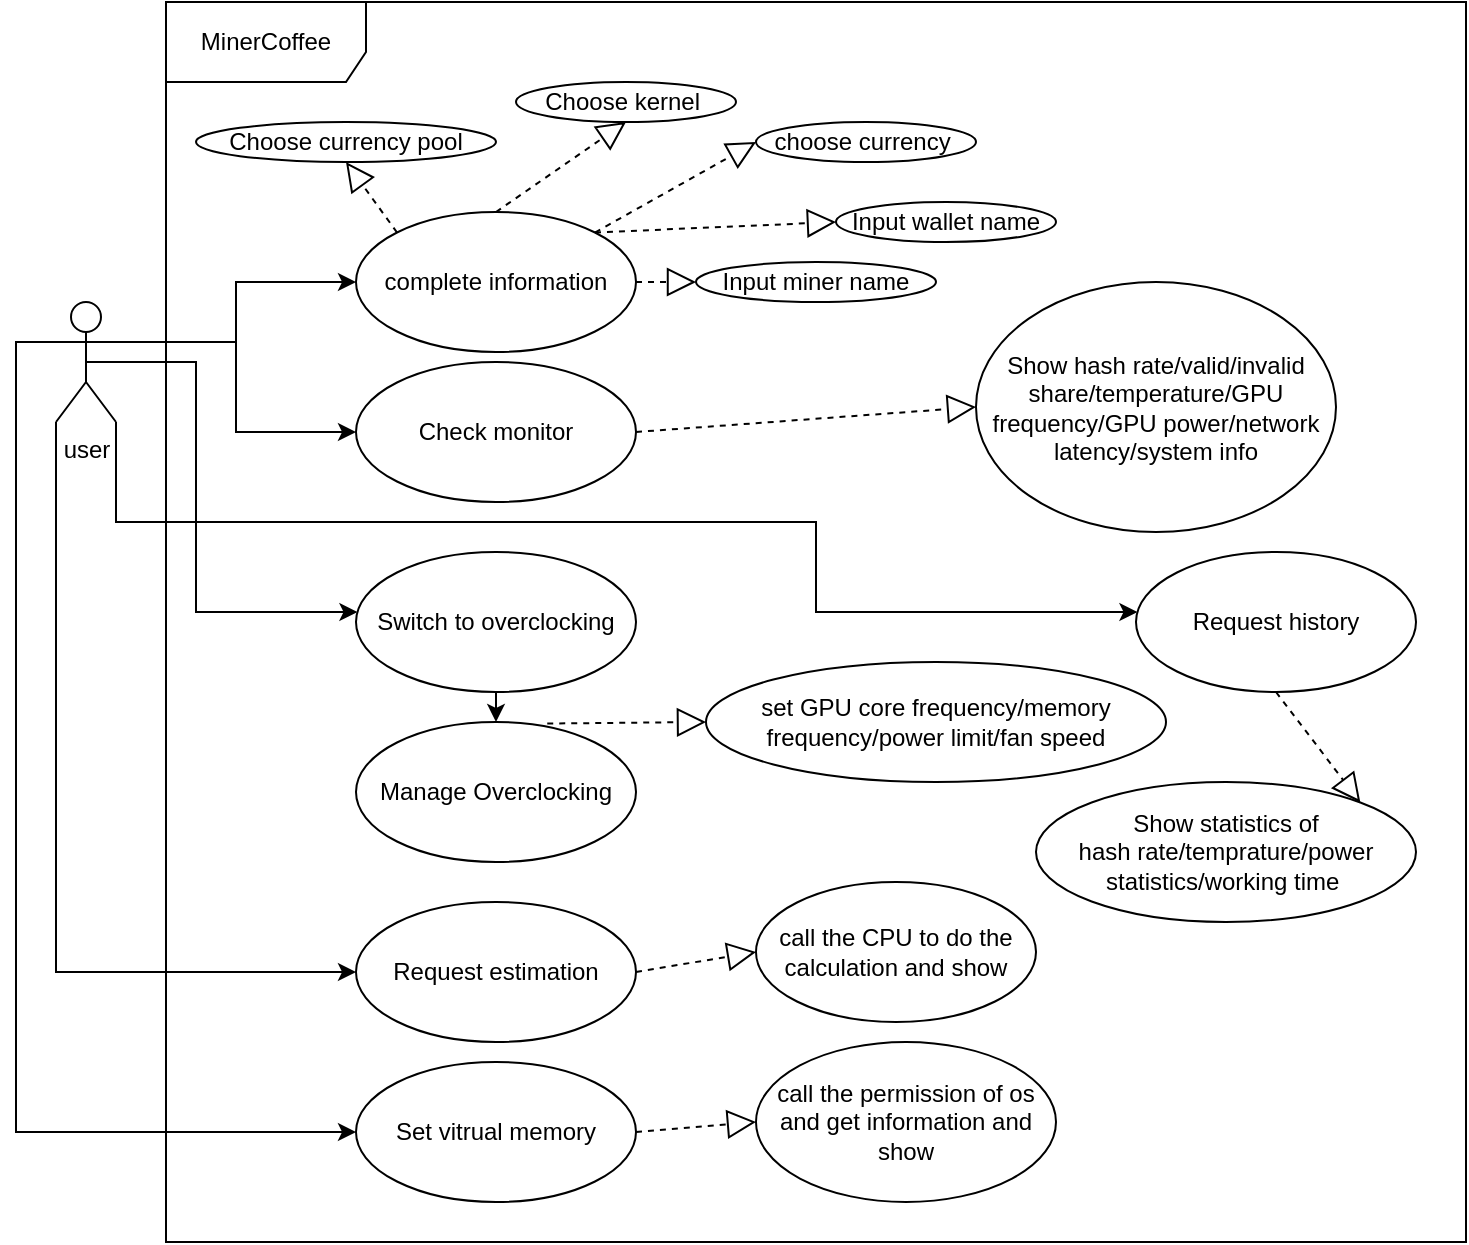 <mxfile version="14.4.7" type="device"><diagram id="Zq-D7u7zz_o8BpnSoOA7" name="Page-1"><mxGraphModel dx="2130" dy="2113" grid="1" gridSize="10" guides="1" tooltips="1" connect="1" arrows="1" fold="1" page="1" pageScale="1" pageWidth="1600" pageHeight="1200" math="0" shadow="0"><root><mxCell id="0"/><mxCell id="1" parent="0"/><mxCell id="Er7A4a0yygFD07TNyNF_-1" value="MinerCoffee" style="shape=umlFrame;whiteSpace=wrap;html=1;width=100;height=40;" vertex="1" parent="1"><mxGeometry x="205" y="-20" width="650" height="620" as="geometry"/></mxCell><mxCell id="Er7A4a0yygFD07TNyNF_-17" style="edgeStyle=orthogonalEdgeStyle;rounded=0;orthogonalLoop=1;jettySize=auto;html=1;exitX=1;exitY=0.333;exitDx=0;exitDy=0;exitPerimeter=0;" edge="1" parent="1" source="Er7A4a0yygFD07TNyNF_-2" target="Er7A4a0yygFD07TNyNF_-5"><mxGeometry relative="1" as="geometry"/></mxCell><mxCell id="Er7A4a0yygFD07TNyNF_-18" style="edgeStyle=orthogonalEdgeStyle;rounded=0;orthogonalLoop=1;jettySize=auto;html=1;exitX=1;exitY=0.333;exitDx=0;exitDy=0;exitPerimeter=0;" edge="1" parent="1" source="Er7A4a0yygFD07TNyNF_-2" target="Er7A4a0yygFD07TNyNF_-11"><mxGeometry relative="1" as="geometry"/></mxCell><mxCell id="Er7A4a0yygFD07TNyNF_-19" style="edgeStyle=orthogonalEdgeStyle;rounded=0;orthogonalLoop=1;jettySize=auto;html=1;exitX=0.5;exitY=0.5;exitDx=0;exitDy=0;exitPerimeter=0;" edge="1" parent="1" source="Er7A4a0yygFD07TNyNF_-2" target="Er7A4a0yygFD07TNyNF_-12"><mxGeometry relative="1" as="geometry"><Array as="points"><mxPoint x="220" y="160"/><mxPoint x="220" y="285"/></Array></mxGeometry></mxCell><mxCell id="Er7A4a0yygFD07TNyNF_-21" style="edgeStyle=orthogonalEdgeStyle;rounded=0;orthogonalLoop=1;jettySize=auto;html=1;exitX=0;exitY=1;exitDx=0;exitDy=0;exitPerimeter=0;entryX=0;entryY=0.5;entryDx=0;entryDy=0;" edge="1" parent="1" source="Er7A4a0yygFD07TNyNF_-2" target="Er7A4a0yygFD07TNyNF_-14"><mxGeometry relative="1" as="geometry"/></mxCell><mxCell id="Er7A4a0yygFD07TNyNF_-22" style="edgeStyle=orthogonalEdgeStyle;rounded=0;orthogonalLoop=1;jettySize=auto;html=1;exitX=0;exitY=0.333;exitDx=0;exitDy=0;exitPerimeter=0;entryX=0;entryY=0.5;entryDx=0;entryDy=0;" edge="1" parent="1" source="Er7A4a0yygFD07TNyNF_-2" target="Er7A4a0yygFD07TNyNF_-15"><mxGeometry relative="1" as="geometry"/></mxCell><mxCell id="Er7A4a0yygFD07TNyNF_-28" style="edgeStyle=orthogonalEdgeStyle;rounded=0;orthogonalLoop=1;jettySize=auto;html=1;exitX=1;exitY=1;exitDx=0;exitDy=0;exitPerimeter=0;" edge="1" parent="1" source="Er7A4a0yygFD07TNyNF_-2" target="Er7A4a0yygFD07TNyNF_-16"><mxGeometry relative="1" as="geometry"><Array as="points"><mxPoint x="180" y="240"/><mxPoint x="530" y="240"/><mxPoint x="530" y="285"/></Array></mxGeometry></mxCell><mxCell id="Er7A4a0yygFD07TNyNF_-2" value="user" style="shape=umlActor;verticalLabelPosition=bottom;verticalAlign=top;html=1;" vertex="1" parent="1"><mxGeometry x="150" y="130" width="30" height="60" as="geometry"/></mxCell><mxCell id="Er7A4a0yygFD07TNyNF_-5" value="complete information" style="ellipse;whiteSpace=wrap;html=1;" vertex="1" parent="1"><mxGeometry x="300" y="85" width="140" height="70" as="geometry"/></mxCell><mxCell id="Er7A4a0yygFD07TNyNF_-6" value="Choose currency pool" style="ellipse;whiteSpace=wrap;html=1;" vertex="1" parent="1"><mxGeometry x="220" y="40" width="150" height="20" as="geometry"/></mxCell><mxCell id="Er7A4a0yygFD07TNyNF_-7" value="Input miner name" style="ellipse;whiteSpace=wrap;html=1;" vertex="1" parent="1"><mxGeometry x="470" y="110" width="120" height="20" as="geometry"/></mxCell><mxCell id="Er7A4a0yygFD07TNyNF_-8" value="Input wallet name" style="ellipse;whiteSpace=wrap;html=1;" vertex="1" parent="1"><mxGeometry x="540" y="80" width="110" height="20" as="geometry"/></mxCell><mxCell id="Er7A4a0yygFD07TNyNF_-9" value="choose currency&amp;nbsp;" style="ellipse;whiteSpace=wrap;html=1;" vertex="1" parent="1"><mxGeometry x="500" y="40" width="110" height="20" as="geometry"/></mxCell><mxCell id="Er7A4a0yygFD07TNyNF_-10" value="Choose kernel&amp;nbsp;" style="ellipse;whiteSpace=wrap;html=1;" vertex="1" parent="1"><mxGeometry x="380" y="20" width="110" height="20" as="geometry"/></mxCell><mxCell id="Er7A4a0yygFD07TNyNF_-11" value="Check monitor" style="ellipse;whiteSpace=wrap;html=1;" vertex="1" parent="1"><mxGeometry x="300" y="160" width="140" height="70" as="geometry"/></mxCell><mxCell id="Er7A4a0yygFD07TNyNF_-29" style="edgeStyle=orthogonalEdgeStyle;rounded=0;orthogonalLoop=1;jettySize=auto;html=1;exitX=0.5;exitY=1;exitDx=0;exitDy=0;entryX=0.5;entryY=0;entryDx=0;entryDy=0;" edge="1" parent="1" source="Er7A4a0yygFD07TNyNF_-12" target="Er7A4a0yygFD07TNyNF_-13"><mxGeometry relative="1" as="geometry"/></mxCell><mxCell id="Er7A4a0yygFD07TNyNF_-12" value="Switch to overclocking" style="ellipse;whiteSpace=wrap;html=1;" vertex="1" parent="1"><mxGeometry x="300" y="255" width="140" height="70" as="geometry"/></mxCell><mxCell id="Er7A4a0yygFD07TNyNF_-13" value="Manage Overclocking" style="ellipse;whiteSpace=wrap;html=1;" vertex="1" parent="1"><mxGeometry x="300" y="340" width="140" height="70" as="geometry"/></mxCell><mxCell id="Er7A4a0yygFD07TNyNF_-14" value="Request estimation" style="ellipse;whiteSpace=wrap;html=1;" vertex="1" parent="1"><mxGeometry x="300" y="430" width="140" height="70" as="geometry"/></mxCell><mxCell id="Er7A4a0yygFD07TNyNF_-15" value="Set vitrual memory" style="ellipse;whiteSpace=wrap;html=1;" vertex="1" parent="1"><mxGeometry x="300" y="510" width="140" height="70" as="geometry"/></mxCell><mxCell id="Er7A4a0yygFD07TNyNF_-16" value="Request history" style="ellipse;whiteSpace=wrap;html=1;" vertex="1" parent="1"><mxGeometry x="690" y="255" width="140" height="70" as="geometry"/></mxCell><mxCell id="Er7A4a0yygFD07TNyNF_-23" value="" style="endArrow=block;dashed=1;endFill=0;endSize=12;html=1;exitX=0;exitY=0;exitDx=0;exitDy=0;entryX=0.5;entryY=1;entryDx=0;entryDy=0;" edge="1" parent="1" source="Er7A4a0yygFD07TNyNF_-5" target="Er7A4a0yygFD07TNyNF_-6"><mxGeometry width="160" relative="1" as="geometry"><mxPoint x="570" y="220" as="sourcePoint"/><mxPoint x="730" y="220" as="targetPoint"/></mxGeometry></mxCell><mxCell id="Er7A4a0yygFD07TNyNF_-24" value="" style="endArrow=block;dashed=1;endFill=0;endSize=12;html=1;exitX=0.5;exitY=0;exitDx=0;exitDy=0;entryX=0.5;entryY=1;entryDx=0;entryDy=0;" edge="1" parent="1" source="Er7A4a0yygFD07TNyNF_-5" target="Er7A4a0yygFD07TNyNF_-10"><mxGeometry width="160" relative="1" as="geometry"><mxPoint x="330.503" y="105.251" as="sourcePoint"/><mxPoint x="295" y="70" as="targetPoint"/></mxGeometry></mxCell><mxCell id="Er7A4a0yygFD07TNyNF_-25" value="" style="endArrow=block;dashed=1;endFill=0;endSize=12;html=1;exitX=1;exitY=0;exitDx=0;exitDy=0;entryX=0;entryY=0.5;entryDx=0;entryDy=0;" edge="1" parent="1" source="Er7A4a0yygFD07TNyNF_-5" target="Er7A4a0yygFD07TNyNF_-9"><mxGeometry width="160" relative="1" as="geometry"><mxPoint x="340.503" y="115.251" as="sourcePoint"/><mxPoint x="305" y="80" as="targetPoint"/></mxGeometry></mxCell><mxCell id="Er7A4a0yygFD07TNyNF_-26" value="" style="endArrow=block;dashed=1;endFill=0;endSize=12;html=1;exitX=1;exitY=0;exitDx=0;exitDy=0;entryX=0;entryY=0.5;entryDx=0;entryDy=0;" edge="1" parent="1" source="Er7A4a0yygFD07TNyNF_-5" target="Er7A4a0yygFD07TNyNF_-8"><mxGeometry width="160" relative="1" as="geometry"><mxPoint x="429.497" y="105.251" as="sourcePoint"/><mxPoint x="480" y="70" as="targetPoint"/></mxGeometry></mxCell><mxCell id="Er7A4a0yygFD07TNyNF_-27" value="" style="endArrow=block;dashed=1;endFill=0;endSize=12;html=1;exitX=1;exitY=0.5;exitDx=0;exitDy=0;entryX=0;entryY=0.5;entryDx=0;entryDy=0;" edge="1" parent="1" source="Er7A4a0yygFD07TNyNF_-5" target="Er7A4a0yygFD07TNyNF_-7"><mxGeometry width="160" relative="1" as="geometry"><mxPoint x="439.497" y="115.251" as="sourcePoint"/><mxPoint x="490" y="80" as="targetPoint"/></mxGeometry></mxCell><mxCell id="Er7A4a0yygFD07TNyNF_-30" value="set GPU core frequency/memory frequency/power limit/fan speed" style="ellipse;whiteSpace=wrap;html=1;" vertex="1" parent="1"><mxGeometry x="475" y="310" width="230" height="60" as="geometry"/></mxCell><mxCell id="Er7A4a0yygFD07TNyNF_-31" value="" style="endArrow=block;dashed=1;endFill=0;endSize=12;html=1;exitX=0.683;exitY=0.011;exitDx=0;exitDy=0;exitPerimeter=0;entryX=0;entryY=0.5;entryDx=0;entryDy=0;" edge="1" parent="1" source="Er7A4a0yygFD07TNyNF_-13" target="Er7A4a0yygFD07TNyNF_-30"><mxGeometry width="160" relative="1" as="geometry"><mxPoint x="380" y="320" as="sourcePoint"/><mxPoint x="450" y="330" as="targetPoint"/></mxGeometry></mxCell><mxCell id="Er7A4a0yygFD07TNyNF_-35" value="Show statistics of&lt;br&gt;hash rate/temprature/power statistics/working time&amp;nbsp;" style="ellipse;whiteSpace=wrap;html=1;" vertex="1" parent="1"><mxGeometry x="640" y="370" width="190" height="70" as="geometry"/></mxCell><mxCell id="Er7A4a0yygFD07TNyNF_-37" value="Show hash rate/valid/invalid share/temperature/GPU frequency/GPU power/network latency/system info" style="ellipse;whiteSpace=wrap;html=1;" vertex="1" parent="1"><mxGeometry x="610" y="120" width="180" height="125" as="geometry"/></mxCell><mxCell id="Er7A4a0yygFD07TNyNF_-38" value="" style="endArrow=block;dashed=1;endFill=0;endSize=12;html=1;exitX=1;exitY=0.5;exitDx=0;exitDy=0;entryX=0;entryY=0.5;entryDx=0;entryDy=0;" edge="1" parent="1" source="Er7A4a0yygFD07TNyNF_-11" target="Er7A4a0yygFD07TNyNF_-37"><mxGeometry width="160" relative="1" as="geometry"><mxPoint x="460" y="220" as="sourcePoint"/><mxPoint x="620" y="220" as="targetPoint"/></mxGeometry></mxCell><mxCell id="Er7A4a0yygFD07TNyNF_-39" value="" style="endArrow=block;dashed=1;endFill=0;endSize=12;html=1;exitX=0.5;exitY=1;exitDx=0;exitDy=0;entryX=1;entryY=0;entryDx=0;entryDy=0;" edge="1" parent="1" source="Er7A4a0yygFD07TNyNF_-16" target="Er7A4a0yygFD07TNyNF_-35"><mxGeometry width="160" relative="1" as="geometry"><mxPoint x="570" y="240" as="sourcePoint"/><mxPoint x="730" y="240" as="targetPoint"/></mxGeometry></mxCell><mxCell id="Er7A4a0yygFD07TNyNF_-40" value="call the permission of os and get information and show" style="ellipse;whiteSpace=wrap;html=1;" vertex="1" parent="1"><mxGeometry x="500" y="500" width="150" height="80" as="geometry"/></mxCell><mxCell id="Er7A4a0yygFD07TNyNF_-41" value="" style="endArrow=block;dashed=1;endFill=0;endSize=12;html=1;exitX=1;exitY=0.5;exitDx=0;exitDy=0;entryX=0;entryY=0.5;entryDx=0;entryDy=0;" edge="1" parent="1" source="Er7A4a0yygFD07TNyNF_-15" target="Er7A4a0yygFD07TNyNF_-40"><mxGeometry width="160" relative="1" as="geometry"><mxPoint x="450" y="480" as="sourcePoint"/><mxPoint x="610" y="480" as="targetPoint"/></mxGeometry></mxCell><mxCell id="Er7A4a0yygFD07TNyNF_-42" value="call the CPU to do the calculation and show" style="ellipse;whiteSpace=wrap;html=1;" vertex="1" parent="1"><mxGeometry x="500" y="420" width="140" height="70" as="geometry"/></mxCell><mxCell id="Er7A4a0yygFD07TNyNF_-43" value="" style="endArrow=block;dashed=1;endFill=0;endSize=12;html=1;exitX=1;exitY=0.5;exitDx=0;exitDy=0;entryX=0;entryY=0.5;entryDx=0;entryDy=0;" edge="1" parent="1" source="Er7A4a0yygFD07TNyNF_-14" target="Er7A4a0yygFD07TNyNF_-42"><mxGeometry width="160" relative="1" as="geometry"><mxPoint x="470" y="320" as="sourcePoint"/><mxPoint x="630" y="320" as="targetPoint"/></mxGeometry></mxCell></root></mxGraphModel></diagram></mxfile>